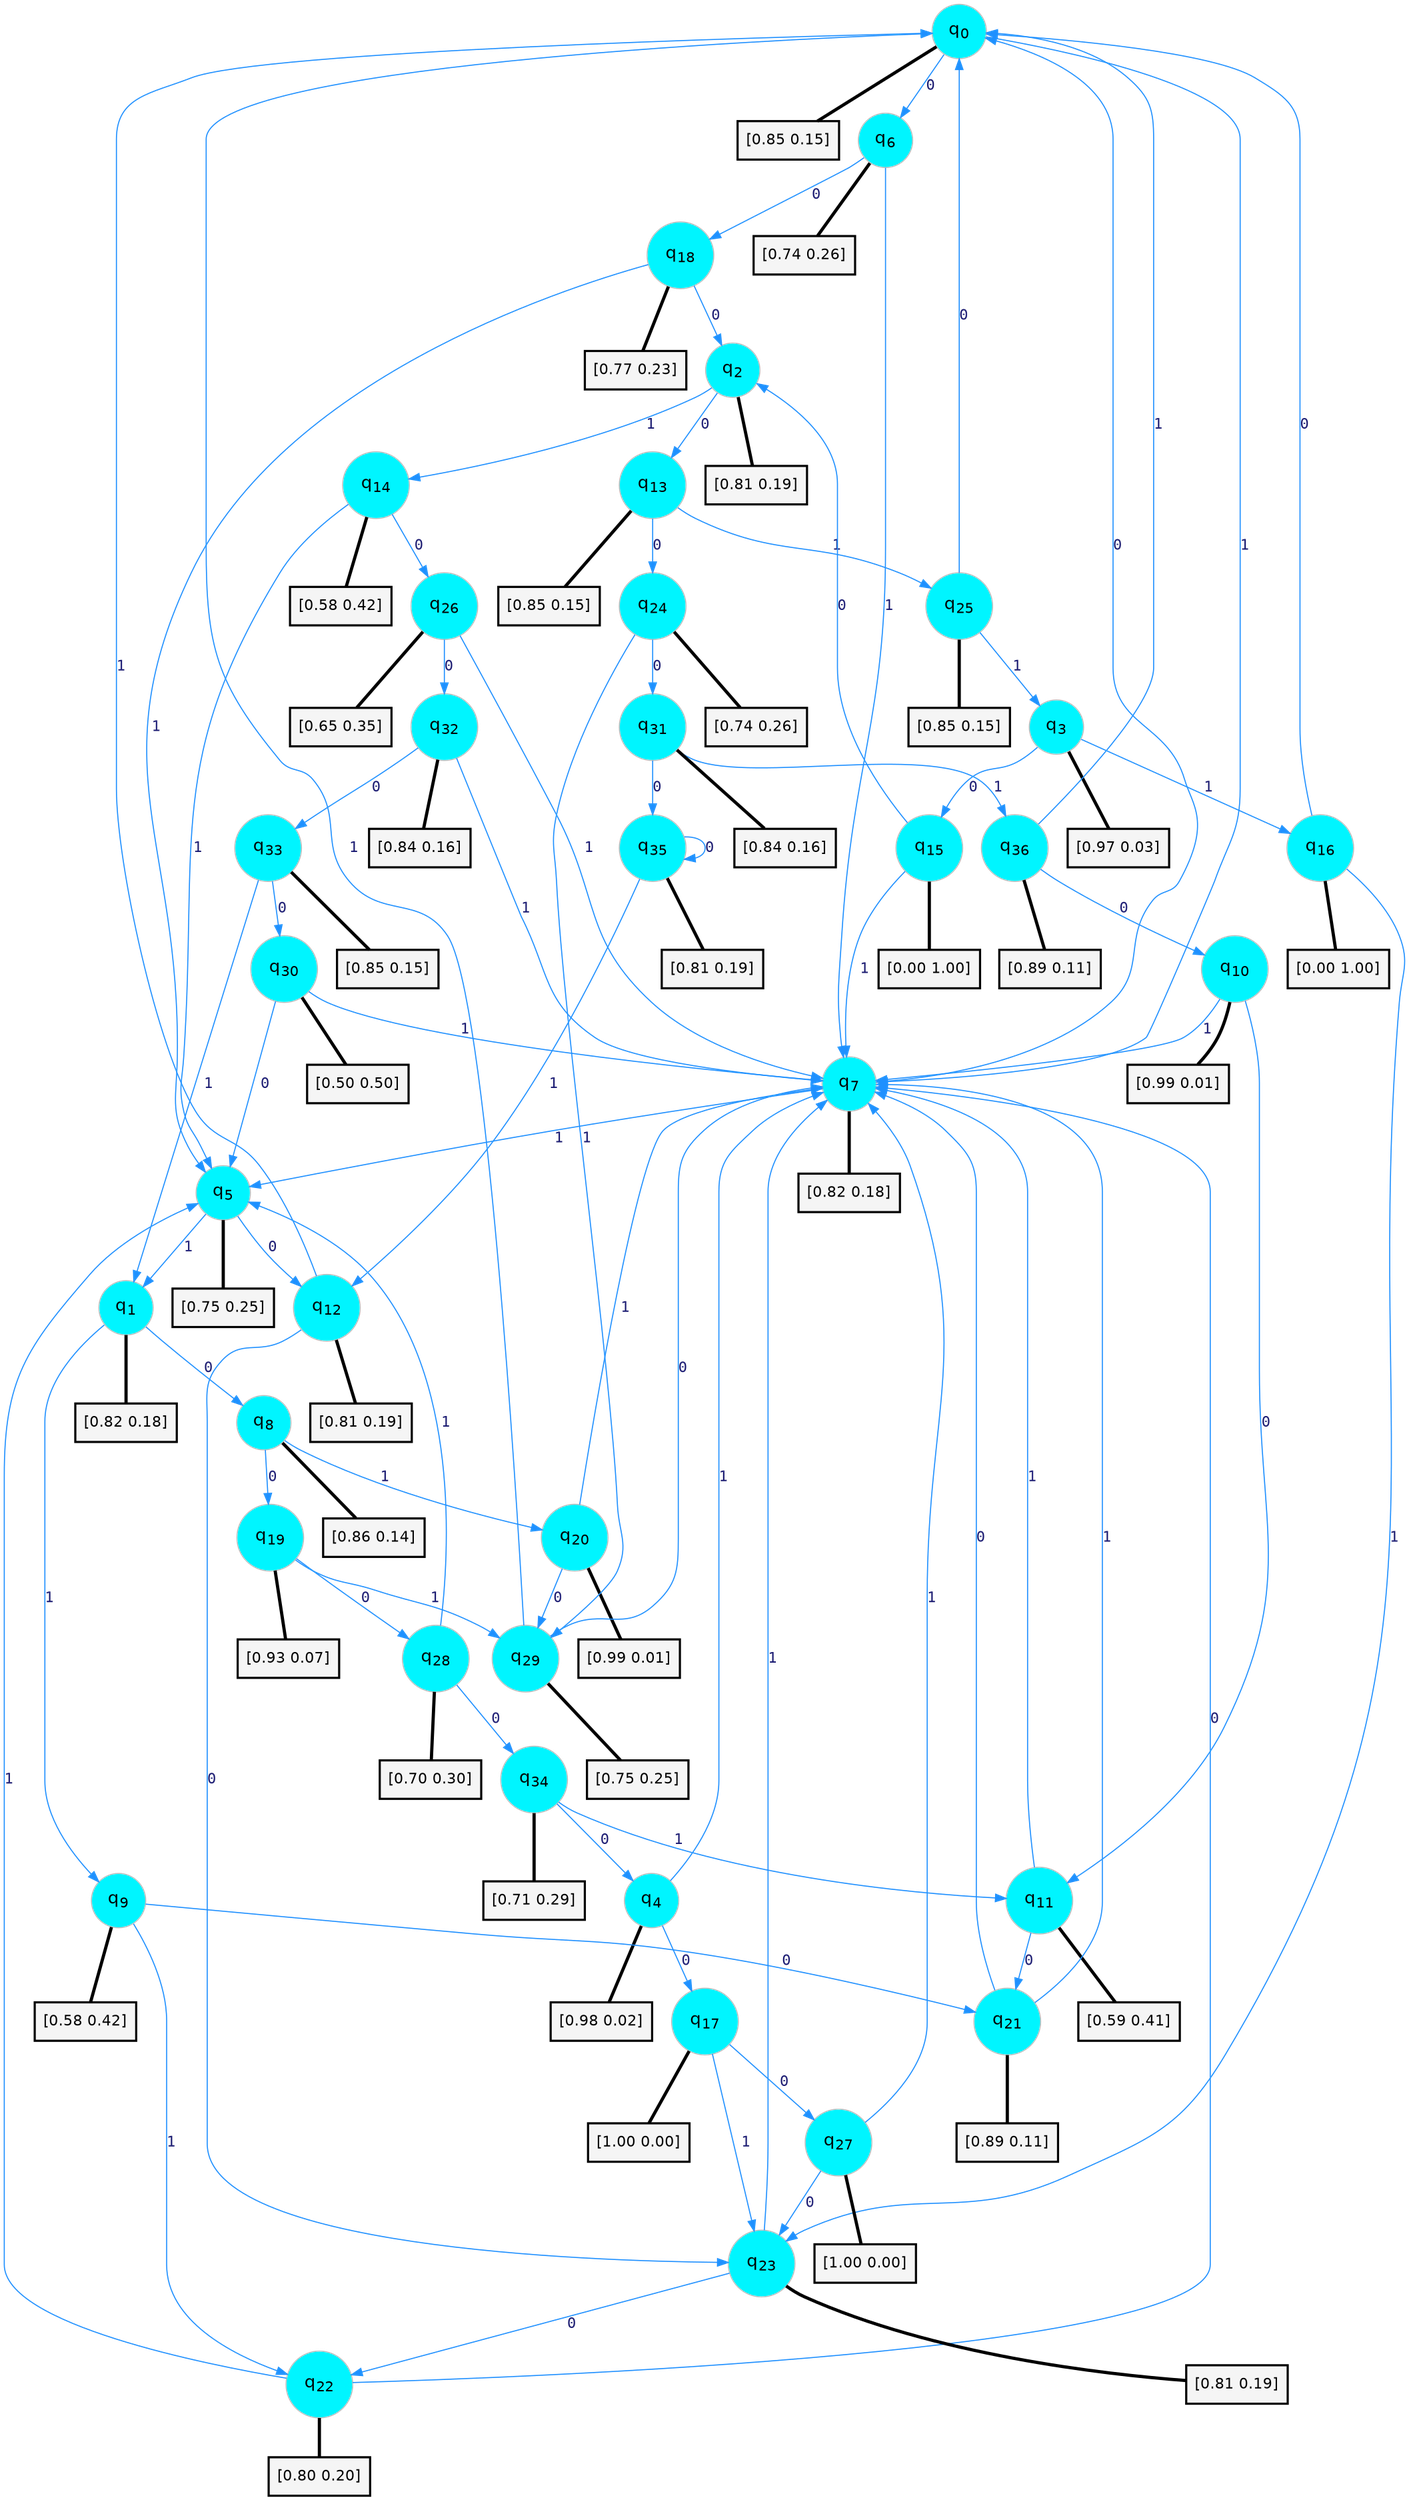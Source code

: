 digraph G {
graph [
bgcolor=transparent, dpi=300, rankdir=TD, size="40,25"];
node [
color=gray, fillcolor=turquoise1, fontcolor=black, fontname=Helvetica, fontsize=16, fontweight=bold, shape=circle, style=filled];
edge [
arrowsize=1, color=dodgerblue1, fontcolor=midnightblue, fontname=courier, fontweight=bold, penwidth=1, style=solid, weight=20];
0[label=<q<SUB>0</SUB>>];
1[label=<q<SUB>1</SUB>>];
2[label=<q<SUB>2</SUB>>];
3[label=<q<SUB>3</SUB>>];
4[label=<q<SUB>4</SUB>>];
5[label=<q<SUB>5</SUB>>];
6[label=<q<SUB>6</SUB>>];
7[label=<q<SUB>7</SUB>>];
8[label=<q<SUB>8</SUB>>];
9[label=<q<SUB>9</SUB>>];
10[label=<q<SUB>10</SUB>>];
11[label=<q<SUB>11</SUB>>];
12[label=<q<SUB>12</SUB>>];
13[label=<q<SUB>13</SUB>>];
14[label=<q<SUB>14</SUB>>];
15[label=<q<SUB>15</SUB>>];
16[label=<q<SUB>16</SUB>>];
17[label=<q<SUB>17</SUB>>];
18[label=<q<SUB>18</SUB>>];
19[label=<q<SUB>19</SUB>>];
20[label=<q<SUB>20</SUB>>];
21[label=<q<SUB>21</SUB>>];
22[label=<q<SUB>22</SUB>>];
23[label=<q<SUB>23</SUB>>];
24[label=<q<SUB>24</SUB>>];
25[label=<q<SUB>25</SUB>>];
26[label=<q<SUB>26</SUB>>];
27[label=<q<SUB>27</SUB>>];
28[label=<q<SUB>28</SUB>>];
29[label=<q<SUB>29</SUB>>];
30[label=<q<SUB>30</SUB>>];
31[label=<q<SUB>31</SUB>>];
32[label=<q<SUB>32</SUB>>];
33[label=<q<SUB>33</SUB>>];
34[label=<q<SUB>34</SUB>>];
35[label=<q<SUB>35</SUB>>];
36[label=<q<SUB>36</SUB>>];
37[label="[0.85 0.15]", shape=box,fontcolor=black, fontname=Helvetica, fontsize=14, penwidth=2, fillcolor=whitesmoke,color=black];
38[label="[0.82 0.18]", shape=box,fontcolor=black, fontname=Helvetica, fontsize=14, penwidth=2, fillcolor=whitesmoke,color=black];
39[label="[0.81 0.19]", shape=box,fontcolor=black, fontname=Helvetica, fontsize=14, penwidth=2, fillcolor=whitesmoke,color=black];
40[label="[0.97 0.03]", shape=box,fontcolor=black, fontname=Helvetica, fontsize=14, penwidth=2, fillcolor=whitesmoke,color=black];
41[label="[0.98 0.02]", shape=box,fontcolor=black, fontname=Helvetica, fontsize=14, penwidth=2, fillcolor=whitesmoke,color=black];
42[label="[0.75 0.25]", shape=box,fontcolor=black, fontname=Helvetica, fontsize=14, penwidth=2, fillcolor=whitesmoke,color=black];
43[label="[0.74 0.26]", shape=box,fontcolor=black, fontname=Helvetica, fontsize=14, penwidth=2, fillcolor=whitesmoke,color=black];
44[label="[0.82 0.18]", shape=box,fontcolor=black, fontname=Helvetica, fontsize=14, penwidth=2, fillcolor=whitesmoke,color=black];
45[label="[0.86 0.14]", shape=box,fontcolor=black, fontname=Helvetica, fontsize=14, penwidth=2, fillcolor=whitesmoke,color=black];
46[label="[0.58 0.42]", shape=box,fontcolor=black, fontname=Helvetica, fontsize=14, penwidth=2, fillcolor=whitesmoke,color=black];
47[label="[0.99 0.01]", shape=box,fontcolor=black, fontname=Helvetica, fontsize=14, penwidth=2, fillcolor=whitesmoke,color=black];
48[label="[0.59 0.41]", shape=box,fontcolor=black, fontname=Helvetica, fontsize=14, penwidth=2, fillcolor=whitesmoke,color=black];
49[label="[0.81 0.19]", shape=box,fontcolor=black, fontname=Helvetica, fontsize=14, penwidth=2, fillcolor=whitesmoke,color=black];
50[label="[0.85 0.15]", shape=box,fontcolor=black, fontname=Helvetica, fontsize=14, penwidth=2, fillcolor=whitesmoke,color=black];
51[label="[0.58 0.42]", shape=box,fontcolor=black, fontname=Helvetica, fontsize=14, penwidth=2, fillcolor=whitesmoke,color=black];
52[label="[0.00 1.00]", shape=box,fontcolor=black, fontname=Helvetica, fontsize=14, penwidth=2, fillcolor=whitesmoke,color=black];
53[label="[0.00 1.00]", shape=box,fontcolor=black, fontname=Helvetica, fontsize=14, penwidth=2, fillcolor=whitesmoke,color=black];
54[label="[1.00 0.00]", shape=box,fontcolor=black, fontname=Helvetica, fontsize=14, penwidth=2, fillcolor=whitesmoke,color=black];
55[label="[0.77 0.23]", shape=box,fontcolor=black, fontname=Helvetica, fontsize=14, penwidth=2, fillcolor=whitesmoke,color=black];
56[label="[0.93 0.07]", shape=box,fontcolor=black, fontname=Helvetica, fontsize=14, penwidth=2, fillcolor=whitesmoke,color=black];
57[label="[0.99 0.01]", shape=box,fontcolor=black, fontname=Helvetica, fontsize=14, penwidth=2, fillcolor=whitesmoke,color=black];
58[label="[0.89 0.11]", shape=box,fontcolor=black, fontname=Helvetica, fontsize=14, penwidth=2, fillcolor=whitesmoke,color=black];
59[label="[0.80 0.20]", shape=box,fontcolor=black, fontname=Helvetica, fontsize=14, penwidth=2, fillcolor=whitesmoke,color=black];
60[label="[0.81 0.19]", shape=box,fontcolor=black, fontname=Helvetica, fontsize=14, penwidth=2, fillcolor=whitesmoke,color=black];
61[label="[0.74 0.26]", shape=box,fontcolor=black, fontname=Helvetica, fontsize=14, penwidth=2, fillcolor=whitesmoke,color=black];
62[label="[0.85 0.15]", shape=box,fontcolor=black, fontname=Helvetica, fontsize=14, penwidth=2, fillcolor=whitesmoke,color=black];
63[label="[0.65 0.35]", shape=box,fontcolor=black, fontname=Helvetica, fontsize=14, penwidth=2, fillcolor=whitesmoke,color=black];
64[label="[1.00 0.00]", shape=box,fontcolor=black, fontname=Helvetica, fontsize=14, penwidth=2, fillcolor=whitesmoke,color=black];
65[label="[0.70 0.30]", shape=box,fontcolor=black, fontname=Helvetica, fontsize=14, penwidth=2, fillcolor=whitesmoke,color=black];
66[label="[0.75 0.25]", shape=box,fontcolor=black, fontname=Helvetica, fontsize=14, penwidth=2, fillcolor=whitesmoke,color=black];
67[label="[0.50 0.50]", shape=box,fontcolor=black, fontname=Helvetica, fontsize=14, penwidth=2, fillcolor=whitesmoke,color=black];
68[label="[0.84 0.16]", shape=box,fontcolor=black, fontname=Helvetica, fontsize=14, penwidth=2, fillcolor=whitesmoke,color=black];
69[label="[0.84 0.16]", shape=box,fontcolor=black, fontname=Helvetica, fontsize=14, penwidth=2, fillcolor=whitesmoke,color=black];
70[label="[0.85 0.15]", shape=box,fontcolor=black, fontname=Helvetica, fontsize=14, penwidth=2, fillcolor=whitesmoke,color=black];
71[label="[0.71 0.29]", shape=box,fontcolor=black, fontname=Helvetica, fontsize=14, penwidth=2, fillcolor=whitesmoke,color=black];
72[label="[0.81 0.19]", shape=box,fontcolor=black, fontname=Helvetica, fontsize=14, penwidth=2, fillcolor=whitesmoke,color=black];
73[label="[0.89 0.11]", shape=box,fontcolor=black, fontname=Helvetica, fontsize=14, penwidth=2, fillcolor=whitesmoke,color=black];
0->6 [label=0];
0->7 [label=1];
0->37 [arrowhead=none, penwidth=3,color=black];
1->8 [label=0];
1->9 [label=1];
1->38 [arrowhead=none, penwidth=3,color=black];
2->13 [label=0];
2->14 [label=1];
2->39 [arrowhead=none, penwidth=3,color=black];
3->15 [label=0];
3->16 [label=1];
3->40 [arrowhead=none, penwidth=3,color=black];
4->17 [label=0];
4->7 [label=1];
4->41 [arrowhead=none, penwidth=3,color=black];
5->12 [label=0];
5->1 [label=1];
5->42 [arrowhead=none, penwidth=3,color=black];
6->18 [label=0];
6->7 [label=1];
6->43 [arrowhead=none, penwidth=3,color=black];
7->0 [label=0];
7->5 [label=1];
7->44 [arrowhead=none, penwidth=3,color=black];
8->19 [label=0];
8->20 [label=1];
8->45 [arrowhead=none, penwidth=3,color=black];
9->21 [label=0];
9->22 [label=1];
9->46 [arrowhead=none, penwidth=3,color=black];
10->11 [label=0];
10->7 [label=1];
10->47 [arrowhead=none, penwidth=3,color=black];
11->21 [label=0];
11->7 [label=1];
11->48 [arrowhead=none, penwidth=3,color=black];
12->23 [label=0];
12->0 [label=1];
12->49 [arrowhead=none, penwidth=3,color=black];
13->24 [label=0];
13->25 [label=1];
13->50 [arrowhead=none, penwidth=3,color=black];
14->26 [label=0];
14->5 [label=1];
14->51 [arrowhead=none, penwidth=3,color=black];
15->2 [label=0];
15->7 [label=1];
15->52 [arrowhead=none, penwidth=3,color=black];
16->0 [label=0];
16->23 [label=1];
16->53 [arrowhead=none, penwidth=3,color=black];
17->27 [label=0];
17->23 [label=1];
17->54 [arrowhead=none, penwidth=3,color=black];
18->2 [label=0];
18->5 [label=1];
18->55 [arrowhead=none, penwidth=3,color=black];
19->28 [label=0];
19->29 [label=1];
19->56 [arrowhead=none, penwidth=3,color=black];
20->29 [label=0];
20->7 [label=1];
20->57 [arrowhead=none, penwidth=3,color=black];
21->7 [label=0];
21->7 [label=1];
21->58 [arrowhead=none, penwidth=3,color=black];
22->7 [label=0];
22->5 [label=1];
22->59 [arrowhead=none, penwidth=3,color=black];
23->22 [label=0];
23->7 [label=1];
23->60 [arrowhead=none, penwidth=3,color=black];
24->31 [label=0];
24->29 [label=1];
24->61 [arrowhead=none, penwidth=3,color=black];
25->0 [label=0];
25->3 [label=1];
25->62 [arrowhead=none, penwidth=3,color=black];
26->32 [label=0];
26->7 [label=1];
26->63 [arrowhead=none, penwidth=3,color=black];
27->23 [label=0];
27->7 [label=1];
27->64 [arrowhead=none, penwidth=3,color=black];
28->34 [label=0];
28->5 [label=1];
28->65 [arrowhead=none, penwidth=3,color=black];
29->7 [label=0];
29->0 [label=1];
29->66 [arrowhead=none, penwidth=3,color=black];
30->5 [label=0];
30->7 [label=1];
30->67 [arrowhead=none, penwidth=3,color=black];
31->35 [label=0];
31->36 [label=1];
31->68 [arrowhead=none, penwidth=3,color=black];
32->33 [label=0];
32->7 [label=1];
32->69 [arrowhead=none, penwidth=3,color=black];
33->30 [label=0];
33->1 [label=1];
33->70 [arrowhead=none, penwidth=3,color=black];
34->4 [label=0];
34->11 [label=1];
34->71 [arrowhead=none, penwidth=3,color=black];
35->35 [label=0];
35->12 [label=1];
35->72 [arrowhead=none, penwidth=3,color=black];
36->10 [label=0];
36->0 [label=1];
36->73 [arrowhead=none, penwidth=3,color=black];
}
